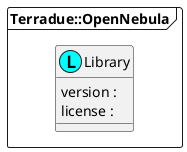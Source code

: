 @startuml
package "Terradue::OpenNebula" <<Frame>> {
  class "Library" as namespace_terradue_1_1_open_nebula << (L, cyan) >> [[../technology/packages/namespace_terradue_1_1_open_nebula.html]] {
     version : 
     license : 
  }
}
@enduml
